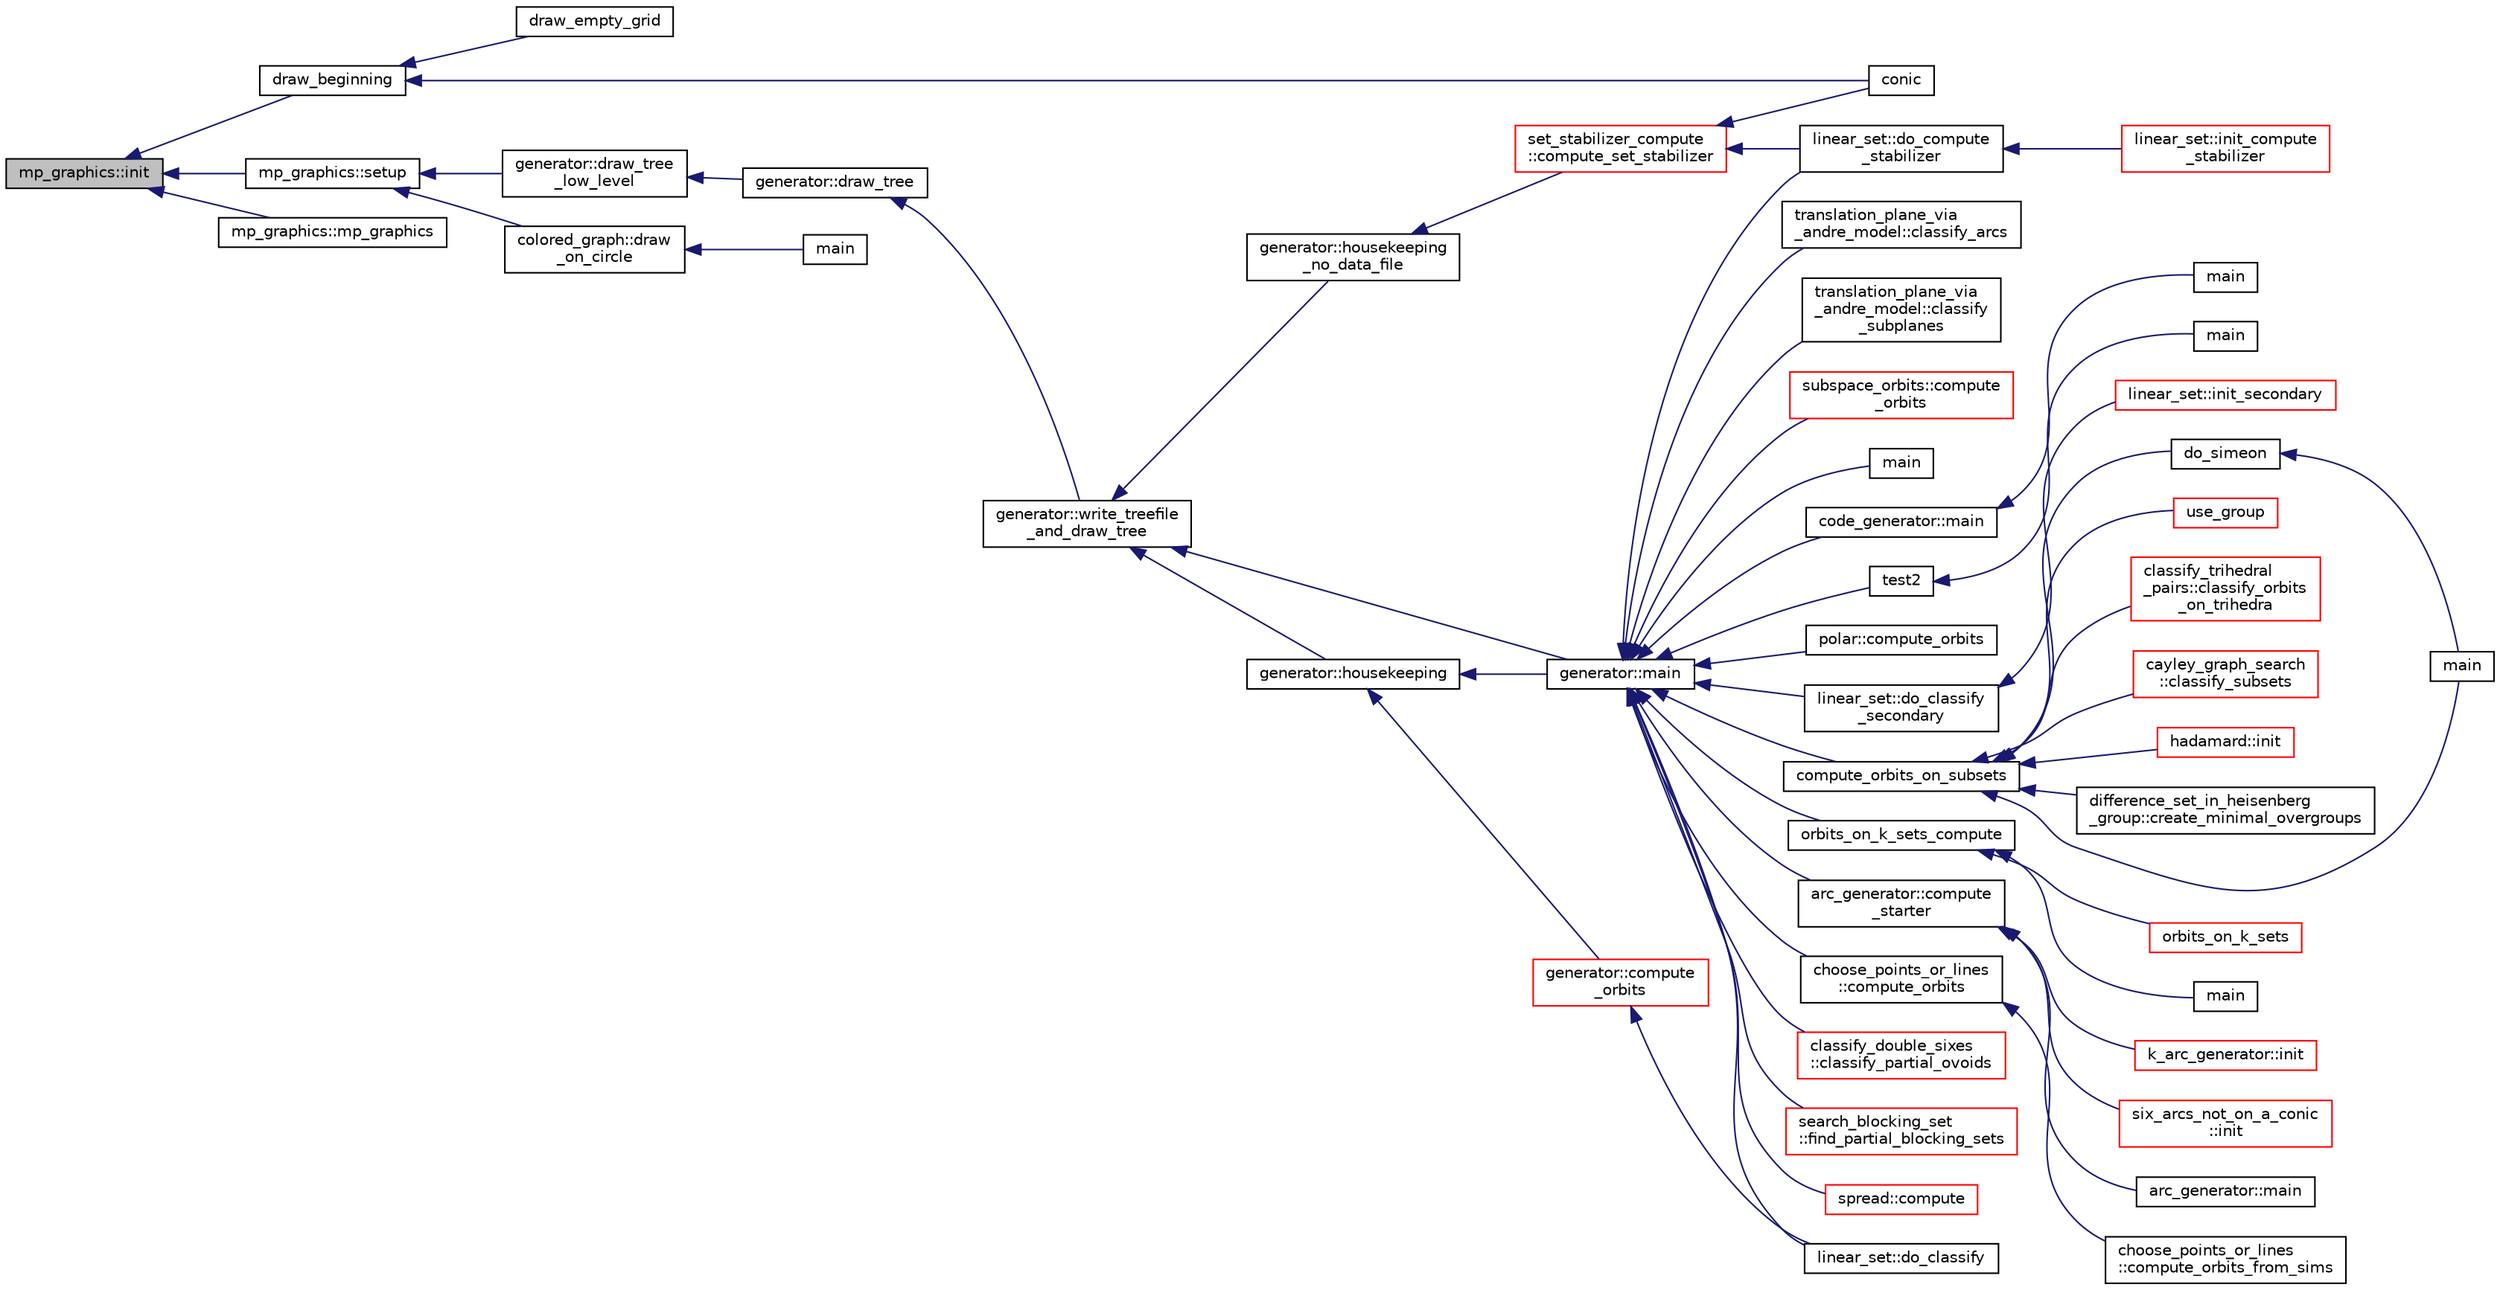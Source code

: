 digraph "mp_graphics::init"
{
  edge [fontname="Helvetica",fontsize="10",labelfontname="Helvetica",labelfontsize="10"];
  node [fontname="Helvetica",fontsize="10",shape=record];
  rankdir="LR";
  Node3482 [label="mp_graphics::init",height=0.2,width=0.4,color="black", fillcolor="grey75", style="filled", fontcolor="black"];
  Node3482 -> Node3483 [dir="back",color="midnightblue",fontsize="10",style="solid",fontname="Helvetica"];
  Node3483 [label="draw_beginning",height=0.2,width=0.4,color="black", fillcolor="white", style="filled",URL="$d4/de8/conic_8_c.html#acc89357b4d9e622a5351e636fb9909ae"];
  Node3483 -> Node3484 [dir="back",color="midnightblue",fontsize="10",style="solid",fontname="Helvetica"];
  Node3484 [label="draw_empty_grid",height=0.2,width=0.4,color="black", fillcolor="white", style="filled",URL="$d4/de8/conic_8_c.html#a0a991c7d8313e303d51bea14da7b490a"];
  Node3483 -> Node3485 [dir="back",color="midnightblue",fontsize="10",style="solid",fontname="Helvetica"];
  Node3485 [label="conic",height=0.2,width=0.4,color="black", fillcolor="white", style="filled",URL="$d4/de8/conic_8_c.html#a96def9474b981a9d5831a9b48d85d652"];
  Node3482 -> Node3486 [dir="back",color="midnightblue",fontsize="10",style="solid",fontname="Helvetica"];
  Node3486 [label="mp_graphics::mp_graphics",height=0.2,width=0.4,color="black", fillcolor="white", style="filled",URL="$da/d2c/classmp__graphics.html#af6b0c5e75689ccde95031f62a98c3dbf"];
  Node3482 -> Node3487 [dir="back",color="midnightblue",fontsize="10",style="solid",fontname="Helvetica"];
  Node3487 [label="mp_graphics::setup",height=0.2,width=0.4,color="black", fillcolor="white", style="filled",URL="$da/d2c/classmp__graphics.html#a5b81adfb712dfb64b123db4ae72fadf2"];
  Node3487 -> Node3488 [dir="back",color="midnightblue",fontsize="10",style="solid",fontname="Helvetica"];
  Node3488 [label="colored_graph::draw\l_on_circle",height=0.2,width=0.4,color="black", fillcolor="white", style="filled",URL="$dc/de2/classcolored__graph.html#af5b7af38772c569cc0d6ab1d7c1fe20b"];
  Node3488 -> Node3489 [dir="back",color="midnightblue",fontsize="10",style="solid",fontname="Helvetica"];
  Node3489 [label="main",height=0.2,width=0.4,color="black", fillcolor="white", style="filled",URL="$d2/dfa/draw__colored__graph_8_c.html#a3c04138a5bfe5d72780bb7e82a18e627"];
  Node3487 -> Node3490 [dir="back",color="midnightblue",fontsize="10",style="solid",fontname="Helvetica"];
  Node3490 [label="generator::draw_tree\l_low_level",height=0.2,width=0.4,color="black", fillcolor="white", style="filled",URL="$d7/d73/classgenerator.html#a7ec4c0902ecfc19049792b60526ae446"];
  Node3490 -> Node3491 [dir="back",color="midnightblue",fontsize="10",style="solid",fontname="Helvetica"];
  Node3491 [label="generator::draw_tree",height=0.2,width=0.4,color="black", fillcolor="white", style="filled",URL="$d7/d73/classgenerator.html#ae3d68e3de8f4a5decdaef2d8008cd4a6"];
  Node3491 -> Node3492 [dir="back",color="midnightblue",fontsize="10",style="solid",fontname="Helvetica"];
  Node3492 [label="generator::write_treefile\l_and_draw_tree",height=0.2,width=0.4,color="black", fillcolor="white", style="filled",URL="$d7/d73/classgenerator.html#a70c78f45dba413014287e8cde2f7d6b5"];
  Node3492 -> Node3493 [dir="back",color="midnightblue",fontsize="10",style="solid",fontname="Helvetica"];
  Node3493 [label="generator::main",height=0.2,width=0.4,color="black", fillcolor="white", style="filled",URL="$d7/d73/classgenerator.html#a01abff8e9f231bf0d82e2e8e0061f242"];
  Node3493 -> Node3494 [dir="back",color="midnightblue",fontsize="10",style="solid",fontname="Helvetica"];
  Node3494 [label="main",height=0.2,width=0.4,color="black", fillcolor="white", style="filled",URL="$d2/d11/codes_8h.html#a217dbf8b442f20279ea00b898af96f52"];
  Node3493 -> Node3495 [dir="back",color="midnightblue",fontsize="10",style="solid",fontname="Helvetica"];
  Node3495 [label="code_generator::main",height=0.2,width=0.4,color="black", fillcolor="white", style="filled",URL="$db/d37/classcode__generator.html#ab3cf3a306e4032c2b471ac95321c599f"];
  Node3495 -> Node3496 [dir="back",color="midnightblue",fontsize="10",style="solid",fontname="Helvetica"];
  Node3496 [label="main",height=0.2,width=0.4,color="black", fillcolor="white", style="filled",URL="$d4/d4f/codes_8_c.html#a217dbf8b442f20279ea00b898af96f52"];
  Node3493 -> Node3497 [dir="back",color="midnightblue",fontsize="10",style="solid",fontname="Helvetica"];
  Node3497 [label="test2",height=0.2,width=0.4,color="black", fillcolor="white", style="filled",URL="$d9/db0/factor__space_8_c.html#a39d73a812e5fd8f1bc111e948368cb10"];
  Node3497 -> Node3498 [dir="back",color="midnightblue",fontsize="10",style="solid",fontname="Helvetica"];
  Node3498 [label="main",height=0.2,width=0.4,color="black", fillcolor="white", style="filled",URL="$d9/db0/factor__space_8_c.html#a3c04138a5bfe5d72780bb7e82a18e627"];
  Node3493 -> Node3499 [dir="back",color="midnightblue",fontsize="10",style="solid",fontname="Helvetica"];
  Node3499 [label="polar::compute_orbits",height=0.2,width=0.4,color="black", fillcolor="white", style="filled",URL="$da/d1c/classpolar.html#ac4c3c4f95d14c74ff4a3ec3f3479a1da"];
  Node3493 -> Node3500 [dir="back",color="midnightblue",fontsize="10",style="solid",fontname="Helvetica"];
  Node3500 [label="linear_set::do_classify",height=0.2,width=0.4,color="black", fillcolor="white", style="filled",URL="$dd/d86/classlinear__set.html#a3eb2dbce7fa8b71901dfc12f288ddd0c"];
  Node3493 -> Node3501 [dir="back",color="midnightblue",fontsize="10",style="solid",fontname="Helvetica"];
  Node3501 [label="linear_set::do_classify\l_secondary",height=0.2,width=0.4,color="black", fillcolor="white", style="filled",URL="$dd/d86/classlinear__set.html#a47eb7f9995f3343abd3bdfbf9a9a9162"];
  Node3501 -> Node3502 [dir="back",color="midnightblue",fontsize="10",style="solid",fontname="Helvetica"];
  Node3502 [label="linear_set::init_secondary",height=0.2,width=0.4,color="red", fillcolor="white", style="filled",URL="$dd/d86/classlinear__set.html#a7bf8cd7805559b5762921687a7c1ed97"];
  Node3493 -> Node3504 [dir="back",color="midnightblue",fontsize="10",style="solid",fontname="Helvetica"];
  Node3504 [label="linear_set::do_compute\l_stabilizer",height=0.2,width=0.4,color="black", fillcolor="white", style="filled",URL="$dd/d86/classlinear__set.html#ae8f58ded28fb5370f4459cca42b7463b"];
  Node3504 -> Node3505 [dir="back",color="midnightblue",fontsize="10",style="solid",fontname="Helvetica"];
  Node3505 [label="linear_set::init_compute\l_stabilizer",height=0.2,width=0.4,color="red", fillcolor="white", style="filled",URL="$dd/d86/classlinear__set.html#a0cc3eaec1896fdc977b62e94623b055b"];
  Node3493 -> Node3507 [dir="back",color="midnightblue",fontsize="10",style="solid",fontname="Helvetica"];
  Node3507 [label="compute_orbits_on_subsets",height=0.2,width=0.4,color="black", fillcolor="white", style="filled",URL="$d3/d35/snakes__and__ladders__global_8_c.html#af33697aede0480110b1227f727252637"];
  Node3507 -> Node3508 [dir="back",color="midnightblue",fontsize="10",style="solid",fontname="Helvetica"];
  Node3508 [label="cayley_graph_search\l::classify_subsets",height=0.2,width=0.4,color="red", fillcolor="white", style="filled",URL="$de/dae/classcayley__graph__search.html#a4cf8a90752e018a281481ac80ad52c4b"];
  Node3507 -> Node3511 [dir="back",color="midnightblue",fontsize="10",style="solid",fontname="Helvetica"];
  Node3511 [label="hadamard::init",height=0.2,width=0.4,color="red", fillcolor="white", style="filled",URL="$d7/dbb/classhadamard.html#a16af359850b8bdd0d2a73e260d496c33"];
  Node3507 -> Node3513 [dir="back",color="midnightblue",fontsize="10",style="solid",fontname="Helvetica"];
  Node3513 [label="difference_set_in_heisenberg\l_group::create_minimal_overgroups",height=0.2,width=0.4,color="black", fillcolor="white", style="filled",URL="$de/d8a/classdifference__set__in__heisenberg__group.html#a9bde5ad5da3ebaebf98fbfd3e8110b79"];
  Node3507 -> Node3514 [dir="back",color="midnightblue",fontsize="10",style="solid",fontname="Helvetica"];
  Node3514 [label="main",height=0.2,width=0.4,color="black", fillcolor="white", style="filled",URL="$d5/d13/simeon_8_c.html#ae66f6b31b5ad750f1fe042a706a4e3d4"];
  Node3507 -> Node3515 [dir="back",color="midnightblue",fontsize="10",style="solid",fontname="Helvetica"];
  Node3515 [label="do_simeon",height=0.2,width=0.4,color="black", fillcolor="white", style="filled",URL="$d5/d13/simeon_8_c.html#a36cf3f9cb484fa44da7a7dfcbe9385d0"];
  Node3515 -> Node3514 [dir="back",color="midnightblue",fontsize="10",style="solid",fontname="Helvetica"];
  Node3507 -> Node3516 [dir="back",color="midnightblue",fontsize="10",style="solid",fontname="Helvetica"];
  Node3516 [label="use_group",height=0.2,width=0.4,color="red", fillcolor="white", style="filled",URL="$d9/d9f/all__cliques_8_c.html#aba62531e97173264c39afe2c7857af31"];
  Node3507 -> Node3518 [dir="back",color="midnightblue",fontsize="10",style="solid",fontname="Helvetica"];
  Node3518 [label="classify_trihedral\l_pairs::classify_orbits\l_on_trihedra",height=0.2,width=0.4,color="red", fillcolor="white", style="filled",URL="$d1/d21/classclassify__trihedral__pairs.html#a99625621bfba4bb65b3d60304b306539"];
  Node3493 -> Node3525 [dir="back",color="midnightblue",fontsize="10",style="solid",fontname="Helvetica"];
  Node3525 [label="orbits_on_k_sets_compute",height=0.2,width=0.4,color="black", fillcolor="white", style="filled",URL="$d3/d35/snakes__and__ladders__global_8_c.html#a96743526b15703539d544499276aaa71"];
  Node3525 -> Node3526 [dir="back",color="midnightblue",fontsize="10",style="solid",fontname="Helvetica"];
  Node3526 [label="main",height=0.2,width=0.4,color="black", fillcolor="white", style="filled",URL="$d9/d5f/example__fano__plane_8_c.html#ae66f6b31b5ad750f1fe042a706a4e3d4"];
  Node3525 -> Node3527 [dir="back",color="midnightblue",fontsize="10",style="solid",fontname="Helvetica"];
  Node3527 [label="orbits_on_k_sets",height=0.2,width=0.4,color="red", fillcolor="white", style="filled",URL="$d3/d35/snakes__and__ladders__global_8_c.html#afe3d79116aa8b4d1a93d444a3a979b6e"];
  Node3493 -> Node3536 [dir="back",color="midnightblue",fontsize="10",style="solid",fontname="Helvetica"];
  Node3536 [label="arc_generator::compute\l_starter",height=0.2,width=0.4,color="black", fillcolor="white", style="filled",URL="$d4/d21/classarc__generator.html#aad1dcec3a1c302e743d574bd1ac857d9"];
  Node3536 -> Node3535 [dir="back",color="midnightblue",fontsize="10",style="solid",fontname="Helvetica"];
  Node3535 [label="arc_generator::main",height=0.2,width=0.4,color="black", fillcolor="white", style="filled",URL="$d4/d21/classarc__generator.html#ad80140b51b165dad1fe6ab232be7829a"];
  Node3536 -> Node3537 [dir="back",color="midnightblue",fontsize="10",style="solid",fontname="Helvetica"];
  Node3537 [label="k_arc_generator::init",height=0.2,width=0.4,color="red", fillcolor="white", style="filled",URL="$d6/dd8/classk__arc__generator.html#a6036d9f52ede9f8ca681505626b5361d"];
  Node3536 -> Node3539 [dir="back",color="midnightblue",fontsize="10",style="solid",fontname="Helvetica"];
  Node3539 [label="six_arcs_not_on_a_conic\l::init",height=0.2,width=0.4,color="red", fillcolor="white", style="filled",URL="$d8/de6/classsix__arcs__not__on__a__conic.html#a7a4d5cf8a098488729934cfa8a70944a"];
  Node3493 -> Node3541 [dir="back",color="midnightblue",fontsize="10",style="solid",fontname="Helvetica"];
  Node3541 [label="choose_points_or_lines\l::compute_orbits",height=0.2,width=0.4,color="black", fillcolor="white", style="filled",URL="$d6/d75/classchoose__points__or__lines.html#adc353e2d41dc8a39563322c8cdd85f61"];
  Node3541 -> Node3542 [dir="back",color="midnightblue",fontsize="10",style="solid",fontname="Helvetica"];
  Node3542 [label="choose_points_or_lines\l::compute_orbits_from_sims",height=0.2,width=0.4,color="black", fillcolor="white", style="filled",URL="$d6/d75/classchoose__points__or__lines.html#a4fcac2dadf459d7c75187a00a4bd64aa"];
  Node3493 -> Node3543 [dir="back",color="midnightblue",fontsize="10",style="solid",fontname="Helvetica"];
  Node3543 [label="classify_double_sixes\l::classify_partial_ovoids",height=0.2,width=0.4,color="red", fillcolor="white", style="filled",URL="$dd/d23/classclassify__double__sixes.html#a2253fca143a0e8a3e39655eb05668ae9"];
  Node3493 -> Node3545 [dir="back",color="midnightblue",fontsize="10",style="solid",fontname="Helvetica"];
  Node3545 [label="search_blocking_set\l::find_partial_blocking_sets",height=0.2,width=0.4,color="red", fillcolor="white", style="filled",URL="$dc/d36/classsearch__blocking__set.html#ad3fdb3d356db75a02c406bc9d4e9e9b6"];
  Node3493 -> Node3547 [dir="back",color="midnightblue",fontsize="10",style="solid",fontname="Helvetica"];
  Node3547 [label="spread::compute",height=0.2,width=0.4,color="red", fillcolor="white", style="filled",URL="$da/dc1/classspread.html#a9674466d3e03b8dad79882299c638a21"];
  Node3493 -> Node3549 [dir="back",color="midnightblue",fontsize="10",style="solid",fontname="Helvetica"];
  Node3549 [label="translation_plane_via\l_andre_model::classify_arcs",height=0.2,width=0.4,color="black", fillcolor="white", style="filled",URL="$d1/dcc/classtranslation__plane__via__andre__model.html#ac8f002e812a8b152d41e806688601c5e"];
  Node3493 -> Node3550 [dir="back",color="midnightblue",fontsize="10",style="solid",fontname="Helvetica"];
  Node3550 [label="translation_plane_via\l_andre_model::classify\l_subplanes",height=0.2,width=0.4,color="black", fillcolor="white", style="filled",URL="$d1/dcc/classtranslation__plane__via__andre__model.html#a794fefa95f0a7f7b887133375988ee55"];
  Node3493 -> Node3551 [dir="back",color="midnightblue",fontsize="10",style="solid",fontname="Helvetica"];
  Node3551 [label="subspace_orbits::compute\l_orbits",height=0.2,width=0.4,color="red", fillcolor="white", style="filled",URL="$d2/d9f/classsubspace__orbits.html#a2778f8d49cde1675de1ef6acfe180b63"];
  Node3492 -> Node3553 [dir="back",color="midnightblue",fontsize="10",style="solid",fontname="Helvetica"];
  Node3553 [label="generator::housekeeping",height=0.2,width=0.4,color="black", fillcolor="white", style="filled",URL="$d7/d73/classgenerator.html#aaf2bd92e8f74eb9fbc3244a6dde6f78c"];
  Node3553 -> Node3554 [dir="back",color="midnightblue",fontsize="10",style="solid",fontname="Helvetica"];
  Node3554 [label="generator::compute\l_orbits",height=0.2,width=0.4,color="red", fillcolor="white", style="filled",URL="$d7/d73/classgenerator.html#a23989bc20ecaaed39c4119c758367f40"];
  Node3554 -> Node3500 [dir="back",color="midnightblue",fontsize="10",style="solid",fontname="Helvetica"];
  Node3553 -> Node3493 [dir="back",color="midnightblue",fontsize="10",style="solid",fontname="Helvetica"];
  Node3492 -> Node3556 [dir="back",color="midnightblue",fontsize="10",style="solid",fontname="Helvetica"];
  Node3556 [label="generator::housekeeping\l_no_data_file",height=0.2,width=0.4,color="black", fillcolor="white", style="filled",URL="$d7/d73/classgenerator.html#a6c09d8dc65abd5c79f3310e8293a56d8"];
  Node3556 -> Node3557 [dir="back",color="midnightblue",fontsize="10",style="solid",fontname="Helvetica"];
  Node3557 [label="set_stabilizer_compute\l::compute_set_stabilizer",height=0.2,width=0.4,color="red", fillcolor="white", style="filled",URL="$d8/dc6/classset__stabilizer__compute.html#ad4f92074322e98c7cd0ed5d4f8486b76"];
  Node3557 -> Node3485 [dir="back",color="midnightblue",fontsize="10",style="solid",fontname="Helvetica"];
  Node3557 -> Node3504 [dir="back",color="midnightblue",fontsize="10",style="solid",fontname="Helvetica"];
}
